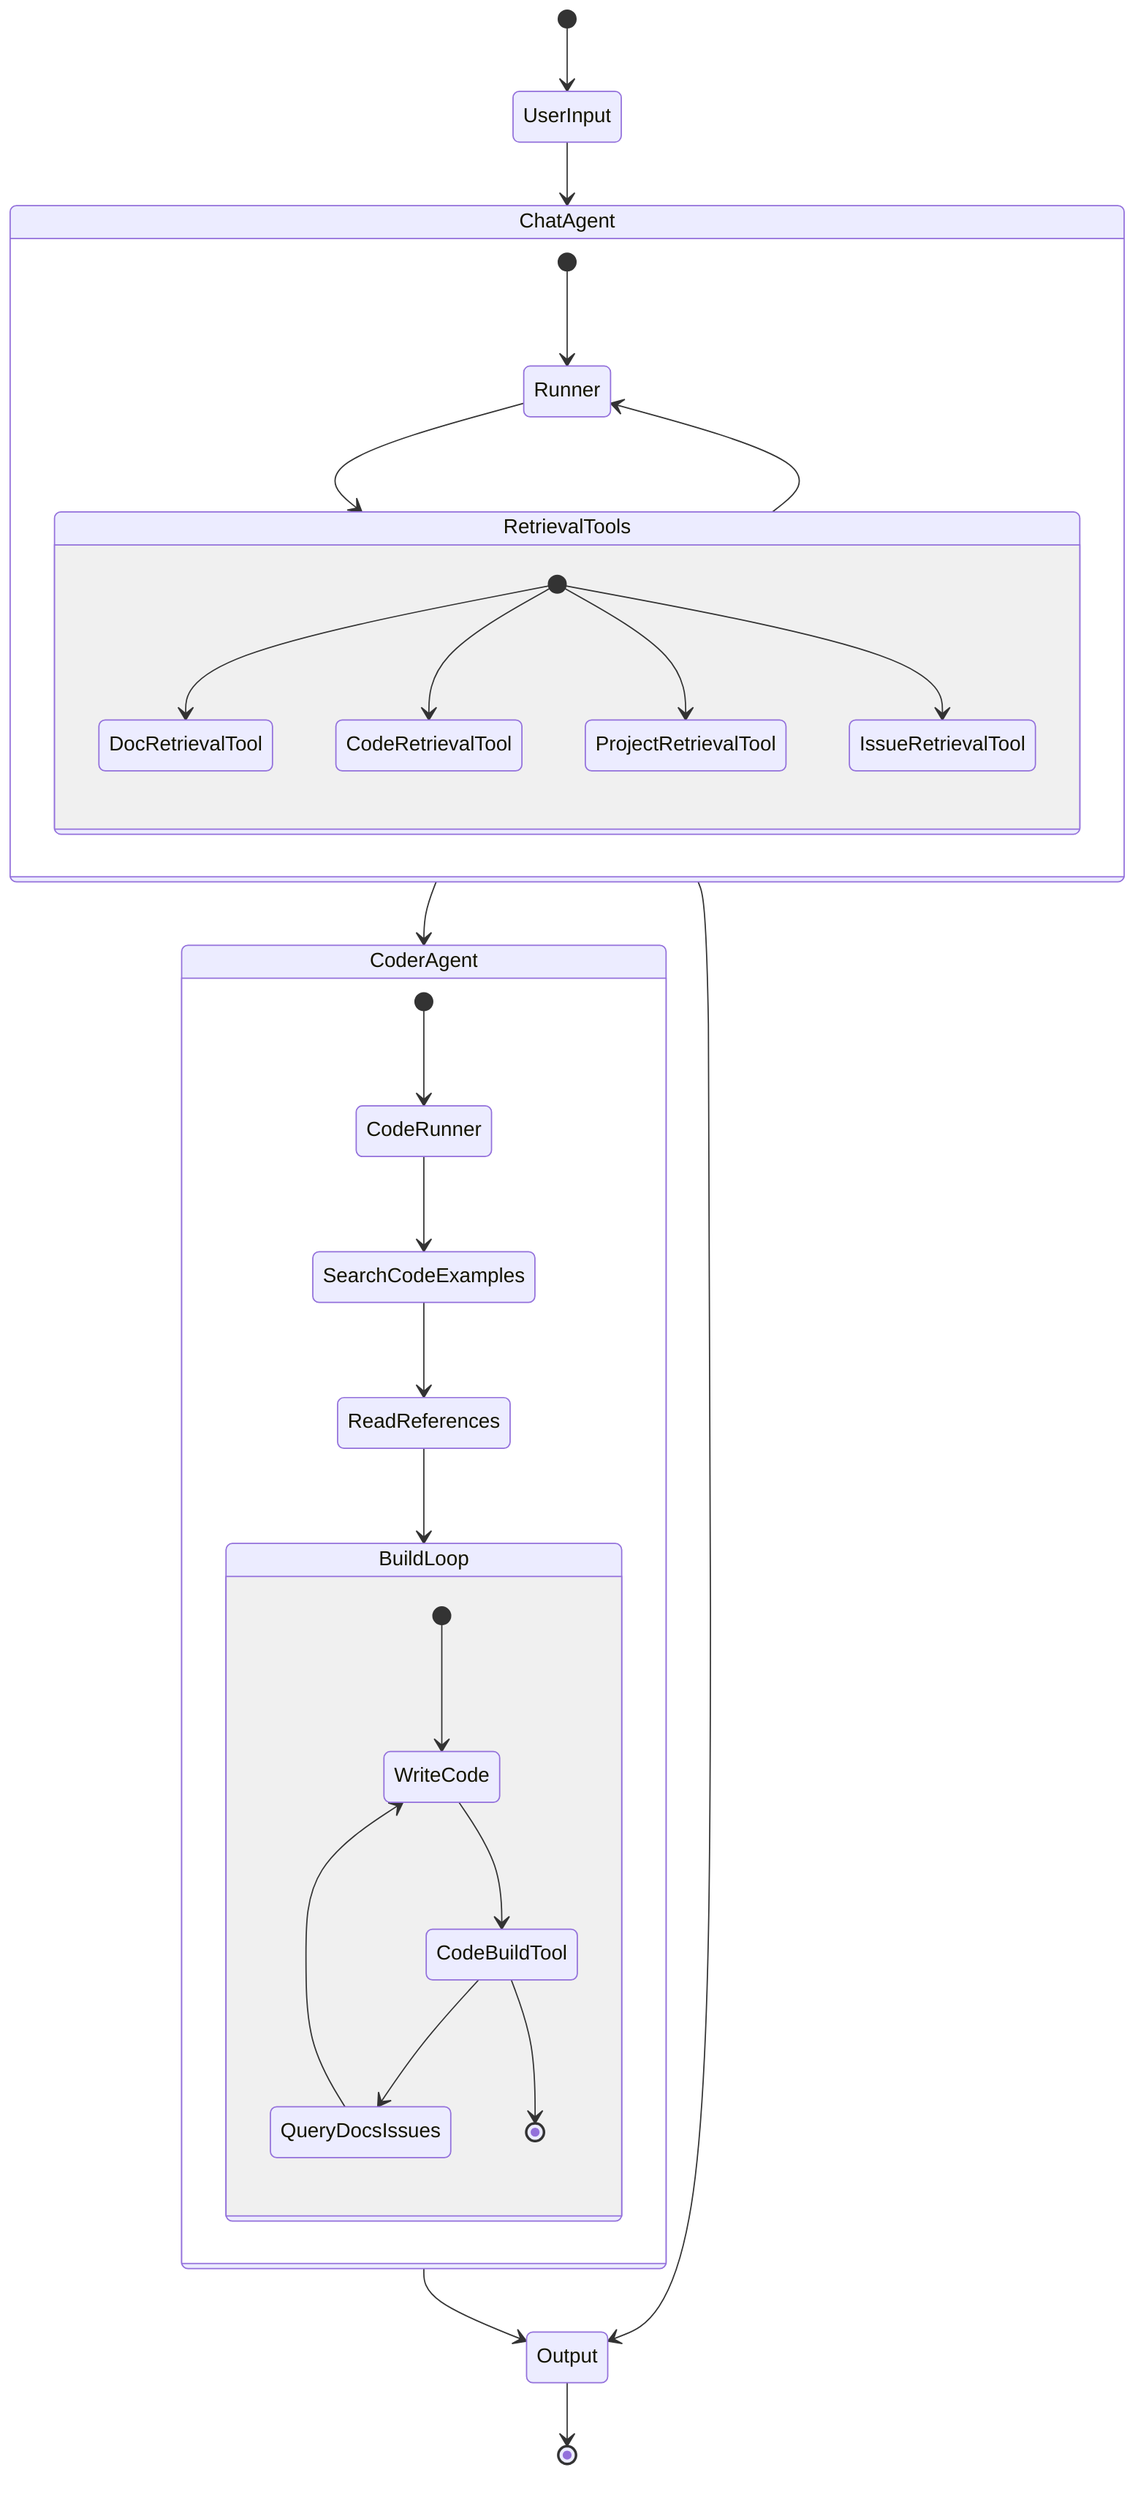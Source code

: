 stateDiagram-v2
    [*] --> UserInput
    UserInput --> ChatAgent
    
    state ChatAgent {
        [*]  -->  Runner
        state RetrievalTools {
            state DocRetrievalTool
            state CodeRetrievalTool
            state ProjectRetrievalTool
            state IssueRetrievalTool
            [*] --> DocRetrievalTool
            [*] --> CodeRetrievalTool
            [*] --> ProjectRetrievalTool
            [*] --> IssueRetrievalTool
        }
        Runner --> RetrievalTools
        RetrievalTools --> Runner
    }

    state CoderAgent {
        [*] --> CodeRunner
        CodeRunner --> SearchCodeExamples
        SearchCodeExamples --> ReadReferences
        ReadReferences --> BuildLoop
        state BuildLoop {
            state WriteCode
            state CodeBuildTool
            [*] --> WriteCode
            WriteCode --> CodeBuildTool
            CodeBuildTool --> QueryDocsIssues
            QueryDocsIssues --> WriteCode
            CodeBuildTool --> [*]
        }
    }
    ChatAgent --> CoderAgent
    CoderAgent --> Output
    ChatAgent --> Output
    

    Output --> [*]